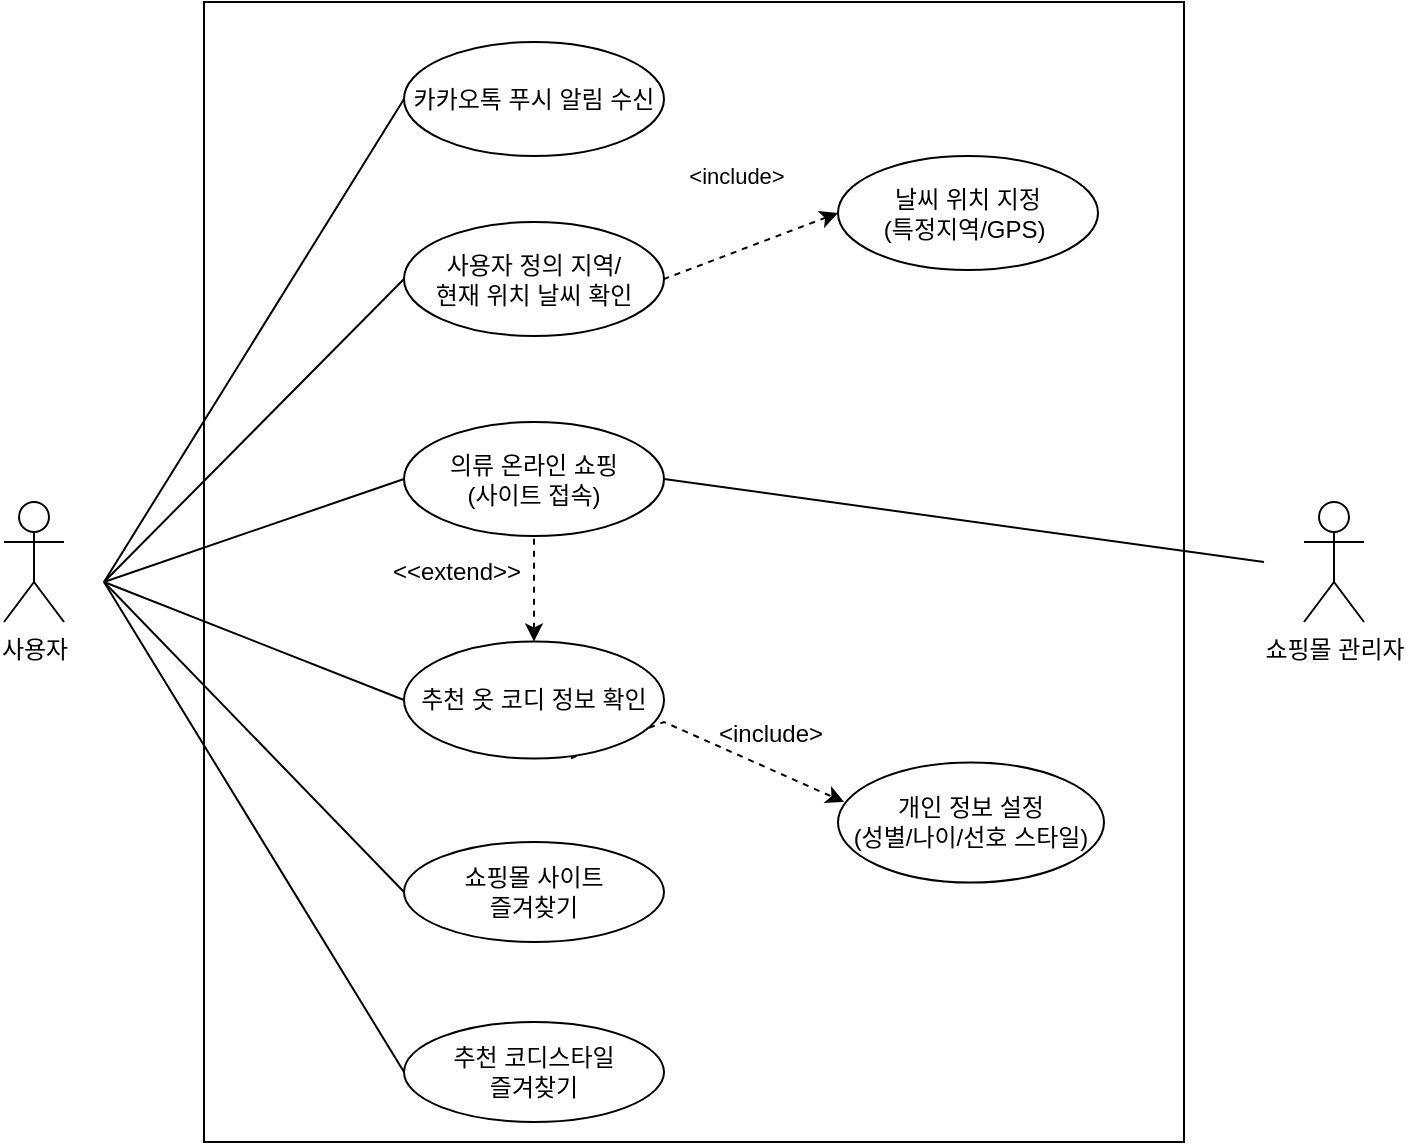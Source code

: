 <mxfile version="13.0.1" type="github">
  <diagram id="BWhkU9srI1xOhRTIJn9W" name="Page-1">
    <mxGraphModel dx="1004" dy="559" grid="1" gridSize="10" guides="1" tooltips="1" connect="1" arrows="1" fold="1" page="1" pageScale="1" pageWidth="827" pageHeight="1169" math="0" shadow="0">
      <root>
        <mxCell id="0" />
        <mxCell id="1" parent="0" />
        <mxCell id="p1u-dJXpqbsuD1TTKyAn-28" value="" style="whiteSpace=wrap;html=1;" parent="1" vertex="1">
          <mxGeometry x="130" y="130" width="490" height="570" as="geometry" />
        </mxCell>
        <mxCell id="p1u-dJXpqbsuD1TTKyAn-20" style="rounded=0;orthogonalLoop=1;jettySize=auto;html=1;entryX=0;entryY=0.5;entryDx=0;entryDy=0;endArrow=none;endFill=0;" parent="1" target="t3MX_UrXBGOTOU08i3uL-7" edge="1">
          <mxGeometry relative="1" as="geometry">
            <mxPoint x="170" y="540" as="targetPoint" />
            <mxPoint x="80" y="420" as="sourcePoint" />
          </mxGeometry>
        </mxCell>
        <mxCell id="p1u-dJXpqbsuD1TTKyAn-21" style="edgeStyle=none;rounded=0;orthogonalLoop=1;jettySize=auto;html=1;entryX=0;entryY=0.5;entryDx=0;entryDy=0;endArrow=none;endFill=0;" parent="1" target="t3MX_UrXBGOTOU08i3uL-6" edge="1">
          <mxGeometry relative="1" as="geometry">
            <mxPoint x="170" y="360" as="targetPoint" />
            <mxPoint x="80" y="420" as="sourcePoint" />
          </mxGeometry>
        </mxCell>
        <mxCell id="p1u-dJXpqbsuD1TTKyAn-22" style="edgeStyle=none;rounded=0;orthogonalLoop=1;jettySize=auto;html=1;endArrow=none;endFill=0;entryX=0;entryY=0.5;entryDx=0;entryDy=0;" parent="1" edge="1" target="p1u-dJXpqbsuD1TTKyAn-12">
          <mxGeometry relative="1" as="geometry">
            <mxPoint x="180" y="260" as="targetPoint" />
            <mxPoint x="80" y="420" as="sourcePoint" />
          </mxGeometry>
        </mxCell>
        <mxCell id="p1u-dJXpqbsuD1TTKyAn-27" style="edgeStyle=none;rounded=0;orthogonalLoop=1;jettySize=auto;html=1;entryX=0;entryY=0.5;entryDx=0;entryDy=0;endArrow=none;endFill=0;" parent="1" target="p1u-dJXpqbsuD1TTKyAn-26" edge="1">
          <mxGeometry relative="1" as="geometry">
            <mxPoint x="80" y="420" as="sourcePoint" />
          </mxGeometry>
        </mxCell>
        <mxCell id="t3MX_UrXBGOTOU08i3uL-5" value="사용자" style="shape=umlActor;verticalLabelPosition=bottom;labelBackgroundColor=#ffffff;verticalAlign=top;html=1;outlineConnect=0;" parent="1" vertex="1">
          <mxGeometry x="30" y="380" width="30" height="60" as="geometry" />
        </mxCell>
        <mxCell id="t3MX_UrXBGOTOU08i3uL-6" value="사용자 정의 지역/ &lt;br&gt;현재 위치 날씨 확인" style="ellipse;whiteSpace=wrap;html=1;" parent="1" vertex="1">
          <mxGeometry x="230" y="240" width="130" height="57" as="geometry" />
        </mxCell>
        <mxCell id="p1u-dJXpqbsuD1TTKyAn-18" style="rounded=0;orthogonalLoop=1;jettySize=auto;html=1;exitX=0.642;exitY=0.998;exitDx=0;exitDy=0;entryX=0.023;entryY=0.329;entryDx=0;entryDy=0;dashed=1;exitPerimeter=0;entryPerimeter=0;" parent="1" source="t3MX_UrXBGOTOU08i3uL-7" target="p1u-dJXpqbsuD1TTKyAn-6" edge="1">
          <mxGeometry relative="1" as="geometry">
            <Array as="points">
              <mxPoint x="360" y="490" />
            </Array>
          </mxGeometry>
        </mxCell>
        <mxCell id="bDFICuMdAxdRrCMjnlfR-31" style="edgeStyle=none;rounded=0;orthogonalLoop=1;jettySize=auto;html=1;exitX=0.5;exitY=0;exitDx=0;exitDy=0;entryX=0.5;entryY=1;entryDx=0;entryDy=0;dashed=1;startArrow=classic;startFill=1;endArrow=none;endFill=0;" edge="1" parent="1" source="t3MX_UrXBGOTOU08i3uL-7" target="p1u-dJXpqbsuD1TTKyAn-26">
          <mxGeometry relative="1" as="geometry" />
        </mxCell>
        <mxCell id="t3MX_UrXBGOTOU08i3uL-7" value="추천 옷 코디 정보 확인" style="ellipse;whiteSpace=wrap;html=1;" parent="1" vertex="1">
          <mxGeometry x="230" y="449.73" width="130" height="58.543" as="geometry" />
        </mxCell>
        <mxCell id="p1u-dJXpqbsuD1TTKyAn-6" value="개인 정보 설정&lt;br&gt;(성별/나이/선호 스타일)" style="ellipse;whiteSpace=wrap;html=1;" parent="1" vertex="1">
          <mxGeometry x="447" y="510.27" width="133" height="60" as="geometry" />
        </mxCell>
        <mxCell id="p1u-dJXpqbsuD1TTKyAn-12" value="카카오톡 푸시 알림 수신" style="ellipse;whiteSpace=wrap;html=1;" parent="1" vertex="1">
          <mxGeometry x="230" y="150" width="130" height="57" as="geometry" />
        </mxCell>
        <mxCell id="p1u-dJXpqbsuD1TTKyAn-45" style="edgeStyle=none;rounded=0;orthogonalLoop=1;jettySize=auto;html=1;exitX=1;exitY=0.5;exitDx=0;exitDy=0;endArrow=none;endFill=0;" parent="1" source="p1u-dJXpqbsuD1TTKyAn-26" edge="1">
          <mxGeometry relative="1" as="geometry">
            <mxPoint x="660" y="410" as="targetPoint" />
          </mxGeometry>
        </mxCell>
        <mxCell id="p1u-dJXpqbsuD1TTKyAn-26" value="의류 온라인 쇼핑&lt;br&gt;(사이트 접속)" style="ellipse;whiteSpace=wrap;html=1;" parent="1" vertex="1">
          <mxGeometry x="230" y="340" width="130" height="57" as="geometry" />
        </mxCell>
        <mxCell id="p1u-dJXpqbsuD1TTKyAn-29" value="쇼핑몰 관리자" style="shape=umlActor;verticalLabelPosition=bottom;labelBackgroundColor=#ffffff;verticalAlign=top;html=1;outlineConnect=0;" parent="1" vertex="1">
          <mxGeometry x="680" y="380" width="30" height="60" as="geometry" />
        </mxCell>
        <mxCell id="bDFICuMdAxdRrCMjnlfR-40" style="edgeStyle=none;rounded=0;orthogonalLoop=1;jettySize=auto;html=1;exitX=0;exitY=0.5;exitDx=0;exitDy=0;entryX=1;entryY=0.5;entryDx=0;entryDy=0;dashed=1;startArrow=classic;startFill=1;endArrow=none;endFill=0;" edge="1" parent="1" source="bDFICuMdAxdRrCMjnlfR-6" target="t3MX_UrXBGOTOU08i3uL-6">
          <mxGeometry relative="1" as="geometry" />
        </mxCell>
        <mxCell id="bDFICuMdAxdRrCMjnlfR-41" value="&amp;lt;include&amp;gt;" style="edgeLabel;html=1;align=center;verticalAlign=middle;resizable=0;points=[];" vertex="1" connectable="0" parent="bDFICuMdAxdRrCMjnlfR-40">
          <mxGeometry x="-0.261" y="3" relative="1" as="geometry">
            <mxPoint x="-20" y="-33.42" as="offset" />
          </mxGeometry>
        </mxCell>
        <mxCell id="bDFICuMdAxdRrCMjnlfR-6" value="날씨 위치 지정&lt;br&gt;(특정지역/GPS)&amp;nbsp;" style="ellipse;whiteSpace=wrap;html=1;" vertex="1" parent="1">
          <mxGeometry x="447" y="207" width="130" height="57" as="geometry" />
        </mxCell>
        <mxCell id="bDFICuMdAxdRrCMjnlfR-44" style="edgeStyle=none;rounded=0;orthogonalLoop=1;jettySize=auto;html=1;exitX=0;exitY=0.5;exitDx=0;exitDy=0;startArrow=none;startFill=0;endArrow=none;endFill=0;" edge="1" parent="1" source="bDFICuMdAxdRrCMjnlfR-11">
          <mxGeometry relative="1" as="geometry">
            <mxPoint x="80" y="420" as="targetPoint" />
          </mxGeometry>
        </mxCell>
        <mxCell id="bDFICuMdAxdRrCMjnlfR-11" value="추천 코디스타일&lt;br&gt;즐겨찾기" style="ellipse;whiteSpace=wrap;html=1;" vertex="1" parent="1">
          <mxGeometry x="230" y="640" width="130" height="50" as="geometry" />
        </mxCell>
        <mxCell id="bDFICuMdAxdRrCMjnlfR-43" style="edgeStyle=none;rounded=0;orthogonalLoop=1;jettySize=auto;html=1;exitX=0;exitY=0.5;exitDx=0;exitDy=0;startArrow=none;startFill=0;endArrow=none;endFill=0;" edge="1" parent="1" source="bDFICuMdAxdRrCMjnlfR-19">
          <mxGeometry relative="1" as="geometry">
            <mxPoint x="80" y="420" as="targetPoint" />
          </mxGeometry>
        </mxCell>
        <mxCell id="bDFICuMdAxdRrCMjnlfR-19" value="쇼핑몰 사이트&lt;br&gt;즐겨찾기" style="ellipse;whiteSpace=wrap;html=1;" vertex="1" parent="1">
          <mxGeometry x="230" y="550" width="130" height="50" as="geometry" />
        </mxCell>
        <mxCell id="bDFICuMdAxdRrCMjnlfR-24" value="&amp;lt;include&amp;gt;" style="text;html=1;strokeColor=none;fillColor=none;align=center;verticalAlign=middle;whiteSpace=wrap;rounded=0;" vertex="1" parent="1">
          <mxGeometry x="387" y="484.27" width="53" height="24" as="geometry" />
        </mxCell>
        <mxCell id="bDFICuMdAxdRrCMjnlfR-25" value="&lt;br&gt;" style="text;html=1;align=center;verticalAlign=middle;resizable=0;points=[];autosize=1;" vertex="1" parent="bDFICuMdAxdRrCMjnlfR-24">
          <mxGeometry x="25" y="4" width="20" height="20" as="geometry" />
        </mxCell>
        <mxCell id="bDFICuMdAxdRrCMjnlfR-34" value="&amp;lt;&amp;lt;extend&amp;gt;&amp;gt;" style="text;html=1;strokeColor=none;fillColor=none;align=center;verticalAlign=middle;whiteSpace=wrap;rounded=0;" vertex="1" parent="1">
          <mxGeometry x="230" y="403" width="53" height="24" as="geometry" />
        </mxCell>
        <mxCell id="bDFICuMdAxdRrCMjnlfR-35" value="&lt;br&gt;" style="text;html=1;align=center;verticalAlign=middle;resizable=0;points=[];autosize=1;" vertex="1" parent="bDFICuMdAxdRrCMjnlfR-34">
          <mxGeometry x="25" y="4" width="20" height="20" as="geometry" />
        </mxCell>
      </root>
    </mxGraphModel>
  </diagram>
</mxfile>

